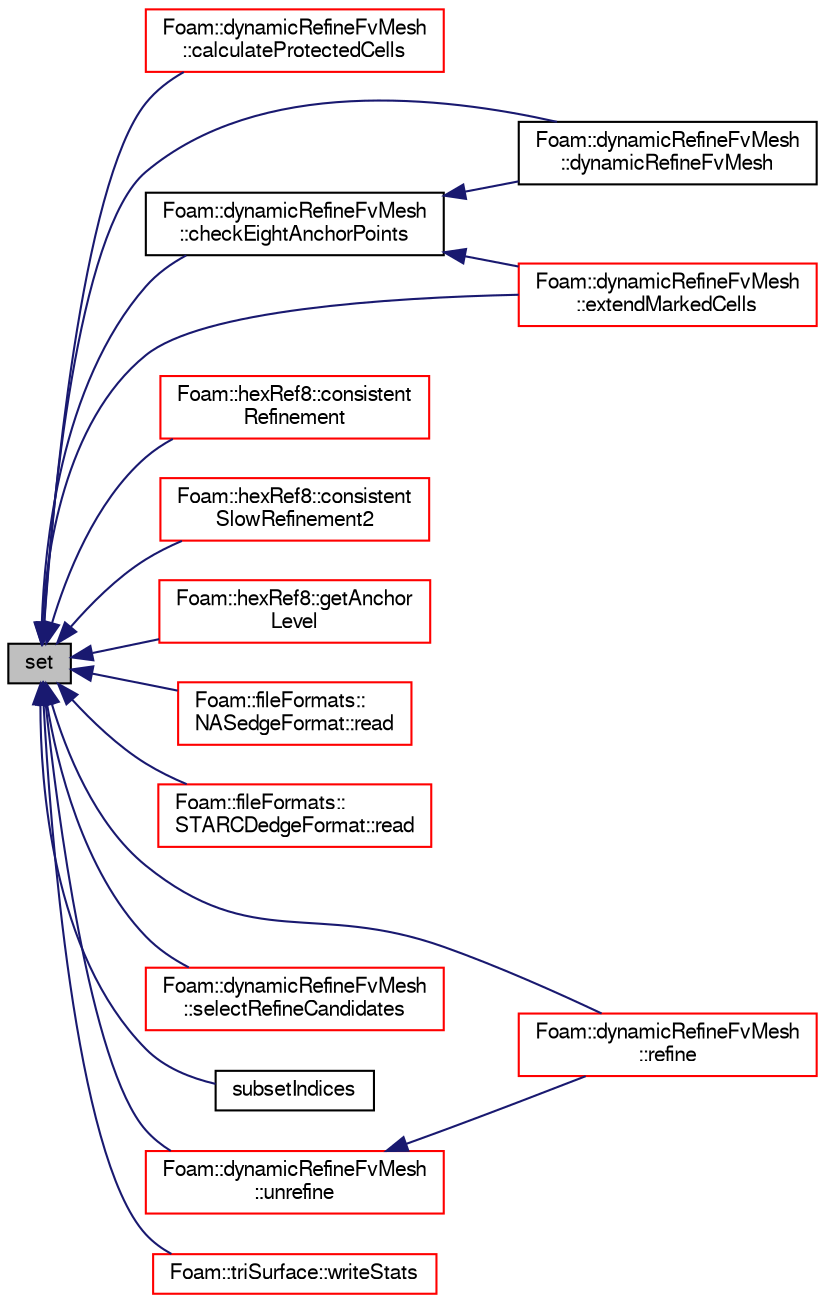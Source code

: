 digraph "set"
{
  bgcolor="transparent";
  edge [fontname="FreeSans",fontsize="10",labelfontname="FreeSans",labelfontsize="10"];
  node [fontname="FreeSans",fontsize="10",shape=record];
  rankdir="LR";
  Node35 [label="set",height=0.2,width=0.4,color="black", fillcolor="grey75", style="filled", fontcolor="black"];
  Node35 -> Node36 [dir="back",color="midnightblue",fontsize="10",style="solid",fontname="FreeSans"];
  Node36 [label="Foam::dynamicRefineFvMesh\l::calculateProtectedCells",height=0.2,width=0.4,color="red",URL="$a21370.html#accc0b203ae4eb1d37740e95bf57708fa",tooltip="Calculate cells that cannot be refined since would trigger. "];
  Node35 -> Node38 [dir="back",color="midnightblue",fontsize="10",style="solid",fontname="FreeSans"];
  Node38 [label="Foam::dynamicRefineFvMesh\l::checkEightAnchorPoints",height=0.2,width=0.4,color="black",URL="$a21370.html#abd5518970980c5edd8e9a031088e3b4a",tooltip="Check all cells have 8 anchor points. "];
  Node38 -> Node39 [dir="back",color="midnightblue",fontsize="10",style="solid",fontname="FreeSans"];
  Node39 [label="Foam::dynamicRefineFvMesh\l::dynamicRefineFvMesh",height=0.2,width=0.4,color="black",URL="$a21370.html#adb7d4548e6fcf38f86bf13798cef53eb",tooltip="Construct from IOobject. "];
  Node38 -> Node40 [dir="back",color="midnightblue",fontsize="10",style="solid",fontname="FreeSans"];
  Node40 [label="Foam::dynamicRefineFvMesh\l::extendMarkedCells",height=0.2,width=0.4,color="red",URL="$a21370.html#a0fa8db52d776305520bffcf32aef39a3",tooltip="Extend markedCell with cell-face-cell. "];
  Node35 -> Node48 [dir="back",color="midnightblue",fontsize="10",style="solid",fontname="FreeSans"];
  Node48 [label="Foam::hexRef8::consistent\lRefinement",height=0.2,width=0.4,color="red",URL="$a21654.html#ae0e017f6d6cf5b2b9edf14177593128e",tooltip="Given valid mesh and current cell level and proposed. "];
  Node35 -> Node51 [dir="back",color="midnightblue",fontsize="10",style="solid",fontname="FreeSans"];
  Node51 [label="Foam::hexRef8::consistent\lSlowRefinement2",height=0.2,width=0.4,color="red",URL="$a21654.html#aeb8716163dcd0280ef71a13d2f7814a8",tooltip="Like consistentSlowRefinement but uses different meshWave. "];
  Node35 -> Node39 [dir="back",color="midnightblue",fontsize="10",style="solid",fontname="FreeSans"];
  Node35 -> Node40 [dir="back",color="midnightblue",fontsize="10",style="solid",fontname="FreeSans"];
  Node35 -> Node53 [dir="back",color="midnightblue",fontsize="10",style="solid",fontname="FreeSans"];
  Node53 [label="Foam::hexRef8::getAnchor\lLevel",height=0.2,width=0.4,color="red",URL="$a21654.html#aed49cb175362b037d69517422f320332",tooltip="Gets level such that the face has four points <= level. "];
  Node35 -> Node55 [dir="back",color="midnightblue",fontsize="10",style="solid",fontname="FreeSans"];
  Node55 [label="Foam::fileFormats::\lNASedgeFormat::read",height=0.2,width=0.4,color="red",URL="$a21770.html#a464ebd67acbdff0014d4dae69e3ec4be",tooltip="Read from a file. "];
  Node35 -> Node58 [dir="back",color="midnightblue",fontsize="10",style="solid",fontname="FreeSans"];
  Node58 [label="Foam::fileFormats::\lSTARCDedgeFormat::read",height=0.2,width=0.4,color="red",URL="$a21778.html#a464ebd67acbdff0014d4dae69e3ec4be",tooltip="Read from file. "];
  Node35 -> Node61 [dir="back",color="midnightblue",fontsize="10",style="solid",fontname="FreeSans"];
  Node61 [label="Foam::dynamicRefineFvMesh\l::refine",height=0.2,width=0.4,color="red",URL="$a21370.html#a4cc059364e8fc86931758f25f0503d7e",tooltip="Refine cells. Update mesh and fields. "];
  Node35 -> Node43 [dir="back",color="midnightblue",fontsize="10",style="solid",fontname="FreeSans"];
  Node43 [label="Foam::dynamicRefineFvMesh\l::selectRefineCandidates",height=0.2,width=0.4,color="red",URL="$a21370.html#a1920807804c8e5202ddc28d3983f6dd1",tooltip="Select candidate cells for refinement. "];
  Node35 -> Node63 [dir="back",color="midnightblue",fontsize="10",style="solid",fontname="FreeSans"];
  Node63 [label="subsetIndices",height=0.2,width=0.4,color="black",URL="$a25934.html#a8b2d108f63573712c183d737db3917a8"];
  Node35 -> Node64 [dir="back",color="midnightblue",fontsize="10",style="solid",fontname="FreeSans"];
  Node64 [label="Foam::dynamicRefineFvMesh\l::unrefine",height=0.2,width=0.4,color="red",URL="$a21370.html#adade44a7507ea6fc270d918b362ca6c1",tooltip="Unrefine cells. Gets passed in centre points of cells to combine. "];
  Node64 -> Node61 [dir="back",color="midnightblue",fontsize="10",style="solid",fontname="FreeSans"];
  Node35 -> Node65 [dir="back",color="midnightblue",fontsize="10",style="solid",fontname="FreeSans"];
  Node65 [label="Foam::triSurface::writeStats",height=0.2,width=0.4,color="red",URL="$a30598.html#a9dcc5076c83a26b069fbc8106a14c7ec",tooltip="Write some statistics. "];
}
